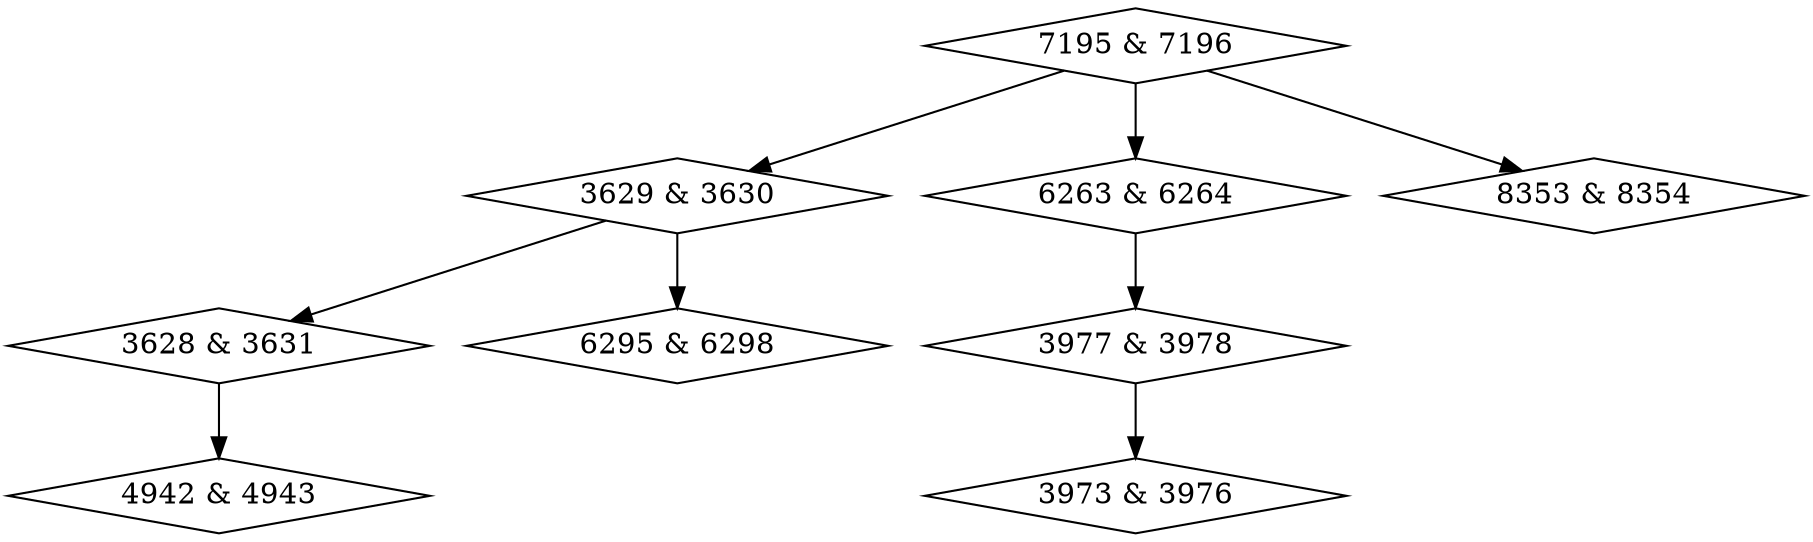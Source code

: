 digraph {
0 [label = "3628 & 3631", shape = diamond];
1 [label = "3629 & 3630", shape = diamond];
2 [label = "3973 & 3976", shape = diamond];
3 [label = "3977 & 3978", shape = diamond];
4 [label = "4942 & 4943", shape = diamond];
5 [label = "6263 & 6264", shape = diamond];
6 [label = "6295 & 6298", shape = diamond];
7 [label = "7195 & 7196", shape = diamond];
8 [label = "8353 & 8354", shape = diamond];
0->4;
1->0;
1->6;
3->2;
5->3;
7->1;
7->5;
7->8;
}
